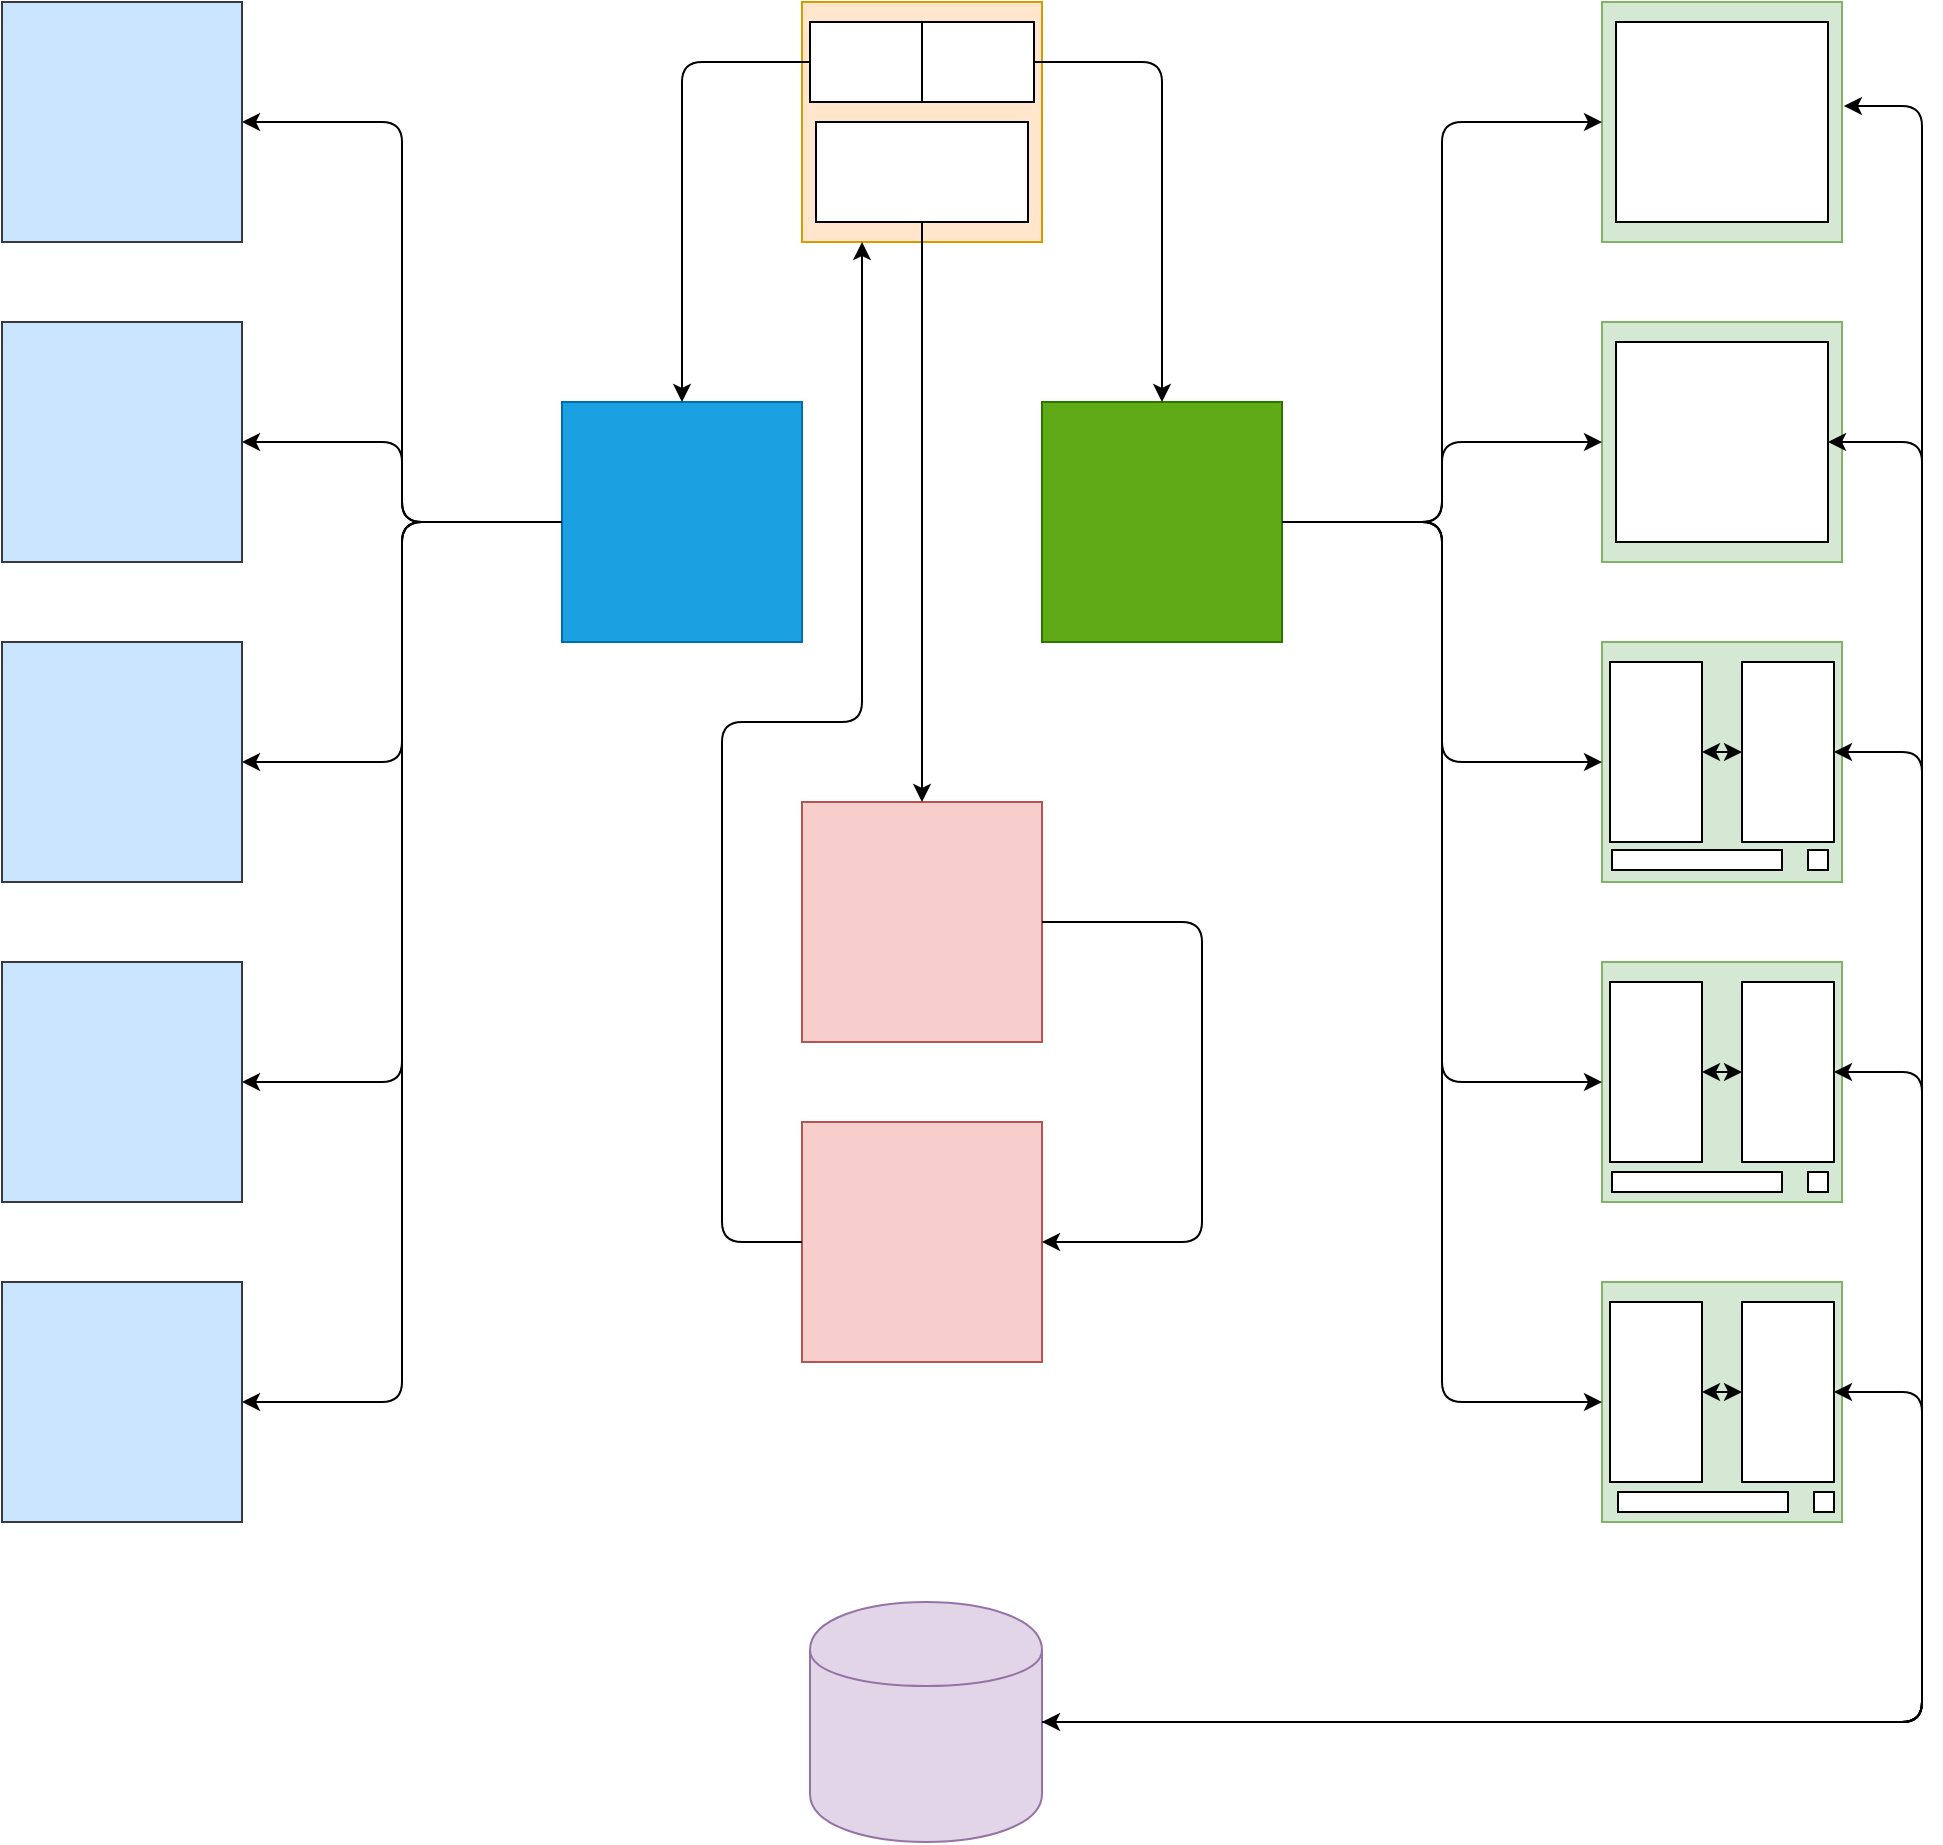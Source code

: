 <mxfile version="12.4.2" type="device" pages="1"><diagram id="hIEG8p2HpUEFmMEaEy77" name="Page-1"><mxGraphModel dx="1106" dy="860" grid="1" gridSize="10" guides="1" tooltips="1" connect="1" arrows="1" fold="1" page="1" pageScale="1" pageWidth="1169" pageHeight="827" math="0" shadow="0"><root><mxCell id="0"/><mxCell id="1" parent="0"/><mxCell id="vWhNm2yZGxQh_tIkPsTe-1" value="" style="rounded=0;whiteSpace=wrap;html=1;fillColor=#ffe6cc;strokeColor=#d79b00;" vertex="1" parent="1"><mxGeometry x="520" y="40" width="120" height="120" as="geometry"/></mxCell><mxCell id="vWhNm2yZGxQh_tIkPsTe-2" value="" style="rounded=0;whiteSpace=wrap;html=1;fillColor=#1ba1e2;strokeColor=#006EAF;fontColor=#ffffff;" vertex="1" parent="1"><mxGeometry x="400" y="240" width="120" height="120" as="geometry"/></mxCell><mxCell id="vWhNm2yZGxQh_tIkPsTe-3" value="" style="rounded=0;whiteSpace=wrap;html=1;fillColor=#60a917;strokeColor=#2D7600;fontColor=#ffffff;" vertex="1" parent="1"><mxGeometry x="640" y="240" width="120" height="120" as="geometry"/></mxCell><mxCell id="vWhNm2yZGxQh_tIkPsTe-4" value="" style="endArrow=classic;html=1;entryX=0.5;entryY=0;entryDx=0;entryDy=0;exitX=0;exitY=0.5;exitDx=0;exitDy=0;" edge="1" parent="1" source="vWhNm2yZGxQh_tIkPsTe-28" target="vWhNm2yZGxQh_tIkPsTe-2"><mxGeometry width="50" height="50" relative="1" as="geometry"><mxPoint x="360" y="430" as="sourcePoint"/><mxPoint x="410" y="380" as="targetPoint"/><Array as="points"><mxPoint x="460" y="70"/><mxPoint x="460" y="200"/></Array></mxGeometry></mxCell><mxCell id="vWhNm2yZGxQh_tIkPsTe-5" value="" style="endArrow=classic;html=1;entryX=0.5;entryY=0;entryDx=0;entryDy=0;exitX=1;exitY=0.5;exitDx=0;exitDy=0;" edge="1" parent="1" source="vWhNm2yZGxQh_tIkPsTe-30" target="vWhNm2yZGxQh_tIkPsTe-3"><mxGeometry width="50" height="50" relative="1" as="geometry"><mxPoint x="360" y="430" as="sourcePoint"/><mxPoint x="410" y="380" as="targetPoint"/><Array as="points"><mxPoint x="700" y="70"/><mxPoint x="700" y="200"/></Array></mxGeometry></mxCell><mxCell id="vWhNm2yZGxQh_tIkPsTe-8" value="" style="rounded=0;whiteSpace=wrap;html=1;fillColor=#d5e8d4;strokeColor=#82b366;" vertex="1" parent="1"><mxGeometry x="920" y="40" width="120" height="120" as="geometry"/></mxCell><mxCell id="vWhNm2yZGxQh_tIkPsTe-9" value="" style="rounded=0;whiteSpace=wrap;html=1;fillColor=#d5e8d4;strokeColor=#82b366;" vertex="1" parent="1"><mxGeometry x="920" y="200" width="120" height="120" as="geometry"/></mxCell><mxCell id="vWhNm2yZGxQh_tIkPsTe-10" value="" style="rounded=0;whiteSpace=wrap;html=1;fillColor=#d5e8d4;strokeColor=#82b366;" vertex="1" parent="1"><mxGeometry x="920" y="360" width="120" height="120" as="geometry"/></mxCell><mxCell id="vWhNm2yZGxQh_tIkPsTe-11" value="" style="rounded=0;whiteSpace=wrap;html=1;fillColor=#d5e8d4;strokeColor=#82b366;" vertex="1" parent="1"><mxGeometry x="920" y="520" width="120" height="120" as="geometry"/></mxCell><mxCell id="vWhNm2yZGxQh_tIkPsTe-12" value="" style="rounded=0;whiteSpace=wrap;html=1;fillColor=#d5e8d4;strokeColor=#82b366;" vertex="1" parent="1"><mxGeometry x="920" y="680" width="120" height="120" as="geometry"/></mxCell><mxCell id="vWhNm2yZGxQh_tIkPsTe-13" value="" style="endArrow=classic;html=1;entryX=1;entryY=0.5;entryDx=0;entryDy=0;exitX=0;exitY=0.5;exitDx=0;exitDy=0;" edge="1" parent="1" source="vWhNm2yZGxQh_tIkPsTe-2" target="vWhNm2yZGxQh_tIkPsTe-19"><mxGeometry width="50" height="50" relative="1" as="geometry"><mxPoint x="230" y="110" as="sourcePoint"/><mxPoint x="280" y="60" as="targetPoint"/><Array as="points"><mxPoint x="320" y="300"/><mxPoint x="320" y="100"/></Array></mxGeometry></mxCell><mxCell id="vWhNm2yZGxQh_tIkPsTe-14" value="" style="endArrow=classic;html=1;entryX=0;entryY=0.5;entryDx=0;entryDy=0;exitX=1;exitY=0.5;exitDx=0;exitDy=0;" edge="1" parent="1" source="vWhNm2yZGxQh_tIkPsTe-3" target="vWhNm2yZGxQh_tIkPsTe-8"><mxGeometry width="50" height="50" relative="1" as="geometry"><mxPoint x="770" y="110" as="sourcePoint"/><mxPoint x="820" y="60" as="targetPoint"/><Array as="points"><mxPoint x="840" y="300"/><mxPoint x="840" y="100"/></Array></mxGeometry></mxCell><mxCell id="vWhNm2yZGxQh_tIkPsTe-15" value="" style="endArrow=classic;html=1;entryX=0;entryY=0.5;entryDx=0;entryDy=0;exitX=1;exitY=0.5;exitDx=0;exitDy=0;" edge="1" parent="1" source="vWhNm2yZGxQh_tIkPsTe-3" target="vWhNm2yZGxQh_tIkPsTe-9"><mxGeometry width="50" height="50" relative="1" as="geometry"><mxPoint x="780" y="120" as="sourcePoint"/><mxPoint x="830" y="70" as="targetPoint"/><Array as="points"><mxPoint x="840" y="300"/><mxPoint x="840" y="260"/></Array></mxGeometry></mxCell><mxCell id="vWhNm2yZGxQh_tIkPsTe-16" value="" style="endArrow=classic;html=1;entryX=0;entryY=0.5;entryDx=0;entryDy=0;exitX=1;exitY=0.5;exitDx=0;exitDy=0;" edge="1" parent="1" source="vWhNm2yZGxQh_tIkPsTe-3" target="vWhNm2yZGxQh_tIkPsTe-10"><mxGeometry width="50" height="50" relative="1" as="geometry"><mxPoint x="790" y="130" as="sourcePoint"/><mxPoint x="840" y="80" as="targetPoint"/><Array as="points"><mxPoint x="840" y="300"/><mxPoint x="840" y="420"/></Array></mxGeometry></mxCell><mxCell id="vWhNm2yZGxQh_tIkPsTe-17" value="" style="endArrow=classic;html=1;entryX=0;entryY=0.5;entryDx=0;entryDy=0;exitX=1;exitY=0.5;exitDx=0;exitDy=0;" edge="1" parent="1" source="vWhNm2yZGxQh_tIkPsTe-3" target="vWhNm2yZGxQh_tIkPsTe-11"><mxGeometry width="50" height="50" relative="1" as="geometry"><mxPoint x="800" y="140" as="sourcePoint"/><mxPoint x="850" y="90" as="targetPoint"/><Array as="points"><mxPoint x="840" y="300"/><mxPoint x="840" y="580"/></Array></mxGeometry></mxCell><mxCell id="vWhNm2yZGxQh_tIkPsTe-18" value="" style="endArrow=classic;html=1;entryX=0;entryY=0.5;entryDx=0;entryDy=0;exitX=1;exitY=0.5;exitDx=0;exitDy=0;" edge="1" parent="1" source="vWhNm2yZGxQh_tIkPsTe-3" target="vWhNm2yZGxQh_tIkPsTe-12"><mxGeometry width="50" height="50" relative="1" as="geometry"><mxPoint x="810" y="150" as="sourcePoint"/><mxPoint x="860" y="100" as="targetPoint"/><Array as="points"><mxPoint x="840" y="300"/><mxPoint x="840" y="740"/></Array></mxGeometry></mxCell><mxCell id="vWhNm2yZGxQh_tIkPsTe-19" value="" style="rounded=0;whiteSpace=wrap;html=1;fillColor=#cce5ff;strokeColor=#36393d;" vertex="1" parent="1"><mxGeometry x="120" y="40" width="120" height="120" as="geometry"/></mxCell><mxCell id="vWhNm2yZGxQh_tIkPsTe-20" value="" style="rounded=0;whiteSpace=wrap;html=1;fillColor=#cce5ff;strokeColor=#36393d;" vertex="1" parent="1"><mxGeometry x="120" y="200" width="120" height="120" as="geometry"/></mxCell><mxCell id="vWhNm2yZGxQh_tIkPsTe-21" value="" style="rounded=0;whiteSpace=wrap;html=1;fillColor=#cce5ff;strokeColor=#36393d;" vertex="1" parent="1"><mxGeometry x="120" y="360" width="120" height="120" as="geometry"/></mxCell><mxCell id="vWhNm2yZGxQh_tIkPsTe-22" value="" style="rounded=0;whiteSpace=wrap;html=1;fillColor=#cce5ff;strokeColor=#36393d;" vertex="1" parent="1"><mxGeometry x="120" y="520" width="120" height="120" as="geometry"/></mxCell><mxCell id="vWhNm2yZGxQh_tIkPsTe-23" value="" style="rounded=0;whiteSpace=wrap;html=1;fillColor=#cce5ff;strokeColor=#36393d;" vertex="1" parent="1"><mxGeometry x="120" y="680" width="120" height="120" as="geometry"/></mxCell><mxCell id="vWhNm2yZGxQh_tIkPsTe-24" value="" style="endArrow=classic;html=1;entryX=1;entryY=0.5;entryDx=0;entryDy=0;" edge="1" parent="1" target="vWhNm2yZGxQh_tIkPsTe-20"><mxGeometry width="50" height="50" relative="1" as="geometry"><mxPoint x="360" y="300" as="sourcePoint"/><mxPoint x="280" y="70" as="targetPoint"/><Array as="points"><mxPoint x="320" y="300"/><mxPoint x="320" y="260"/></Array></mxGeometry></mxCell><mxCell id="vWhNm2yZGxQh_tIkPsTe-25" value="" style="endArrow=classic;html=1;entryX=1;entryY=0.5;entryDx=0;entryDy=0;exitX=0;exitY=0.5;exitDx=0;exitDy=0;" edge="1" parent="1" source="vWhNm2yZGxQh_tIkPsTe-2" target="vWhNm2yZGxQh_tIkPsTe-21"><mxGeometry width="50" height="50" relative="1" as="geometry"><mxPoint x="240" y="130" as="sourcePoint"/><mxPoint x="290" y="80" as="targetPoint"/><Array as="points"><mxPoint x="320" y="300"/><mxPoint x="320" y="420"/></Array></mxGeometry></mxCell><mxCell id="vWhNm2yZGxQh_tIkPsTe-26" value="" style="endArrow=classic;html=1;entryX=1;entryY=0.5;entryDx=0;entryDy=0;exitX=0;exitY=0.5;exitDx=0;exitDy=0;" edge="1" parent="1" source="vWhNm2yZGxQh_tIkPsTe-2" target="vWhNm2yZGxQh_tIkPsTe-22"><mxGeometry width="50" height="50" relative="1" as="geometry"><mxPoint x="250" y="140" as="sourcePoint"/><mxPoint x="300" y="90" as="targetPoint"/><Array as="points"><mxPoint x="320" y="300"/><mxPoint x="320" y="580"/></Array></mxGeometry></mxCell><mxCell id="vWhNm2yZGxQh_tIkPsTe-27" value="" style="endArrow=classic;html=1;entryX=1;entryY=0.5;entryDx=0;entryDy=0;exitX=0;exitY=0.5;exitDx=0;exitDy=0;" edge="1" parent="1" source="vWhNm2yZGxQh_tIkPsTe-2" target="vWhNm2yZGxQh_tIkPsTe-23"><mxGeometry width="50" height="50" relative="1" as="geometry"><mxPoint x="260" y="150" as="sourcePoint"/><mxPoint x="310" y="100" as="targetPoint"/><Array as="points"><mxPoint x="320" y="300"/><mxPoint x="320" y="740"/></Array></mxGeometry></mxCell><mxCell id="vWhNm2yZGxQh_tIkPsTe-28" value="" style="rounded=0;whiteSpace=wrap;html=1;" vertex="1" parent="1"><mxGeometry x="524" y="50" width="56" height="40" as="geometry"/></mxCell><mxCell id="vWhNm2yZGxQh_tIkPsTe-30" value="" style="rounded=0;whiteSpace=wrap;html=1;" vertex="1" parent="1"><mxGeometry x="580" y="50" width="56" height="40" as="geometry"/></mxCell><mxCell id="vWhNm2yZGxQh_tIkPsTe-31" value="" style="rounded=0;whiteSpace=wrap;html=1;" vertex="1" parent="1"><mxGeometry x="527" y="100" width="106" height="50" as="geometry"/></mxCell><mxCell id="vWhNm2yZGxQh_tIkPsTe-32" value="" style="rounded=0;whiteSpace=wrap;html=1;fillColor=#f8cecc;strokeColor=#b85450;" vertex="1" parent="1"><mxGeometry x="520" y="440" width="120" height="120" as="geometry"/></mxCell><mxCell id="vWhNm2yZGxQh_tIkPsTe-33" value="" style="endArrow=classic;html=1;entryX=0.5;entryY=0;entryDx=0;entryDy=0;exitX=0.5;exitY=1;exitDx=0;exitDy=0;" edge="1" parent="1" source="vWhNm2yZGxQh_tIkPsTe-31" target="vWhNm2yZGxQh_tIkPsTe-32"><mxGeometry width="50" height="50" relative="1" as="geometry"><mxPoint x="120" y="1030" as="sourcePoint"/><mxPoint x="170" y="980" as="targetPoint"/></mxGeometry></mxCell><mxCell id="vWhNm2yZGxQh_tIkPsTe-34" value="" style="rounded=0;whiteSpace=wrap;html=1;fillColor=#f8cecc;strokeColor=#b85450;" vertex="1" parent="1"><mxGeometry x="520" y="600" width="120" height="120" as="geometry"/></mxCell><mxCell id="vWhNm2yZGxQh_tIkPsTe-35" value="" style="endArrow=classic;html=1;entryX=0.25;entryY=1;entryDx=0;entryDy=0;exitX=0;exitY=0.5;exitDx=0;exitDy=0;" edge="1" parent="1" source="vWhNm2yZGxQh_tIkPsTe-34" target="vWhNm2yZGxQh_tIkPsTe-1"><mxGeometry width="50" height="50" relative="1" as="geometry"><mxPoint x="390" y="560" as="sourcePoint"/><mxPoint x="440" y="510" as="targetPoint"/><Array as="points"><mxPoint x="480" y="660"/><mxPoint x="480" y="400"/><mxPoint x="550" y="400"/></Array></mxGeometry></mxCell><mxCell id="vWhNm2yZGxQh_tIkPsTe-37" value="" style="endArrow=classic;html=1;entryX=1;entryY=0.5;entryDx=0;entryDy=0;exitX=1;exitY=0.5;exitDx=0;exitDy=0;" edge="1" parent="1" source="vWhNm2yZGxQh_tIkPsTe-32" target="vWhNm2yZGxQh_tIkPsTe-34"><mxGeometry width="50" height="50" relative="1" as="geometry"><mxPoint x="400" y="570" as="sourcePoint"/><mxPoint x="450" y="520" as="targetPoint"/><Array as="points"><mxPoint x="720" y="500"/><mxPoint x="720" y="660"/></Array></mxGeometry></mxCell><mxCell id="vWhNm2yZGxQh_tIkPsTe-38" value="" style="rounded=0;whiteSpace=wrap;html=1;" vertex="1" parent="1"><mxGeometry x="927" y="50" width="106" height="100" as="geometry"/></mxCell><mxCell id="vWhNm2yZGxQh_tIkPsTe-40" value="" style="rounded=0;whiteSpace=wrap;html=1;" vertex="1" parent="1"><mxGeometry x="927" y="210" width="106" height="100" as="geometry"/></mxCell><mxCell id="vWhNm2yZGxQh_tIkPsTe-42" value="" style="rounded=0;whiteSpace=wrap;html=1;" vertex="1" parent="1"><mxGeometry x="924" y="370" width="46" height="90" as="geometry"/></mxCell><mxCell id="vWhNm2yZGxQh_tIkPsTe-43" value="" style="rounded=0;whiteSpace=wrap;html=1;" vertex="1" parent="1"><mxGeometry x="990" y="370" width="46" height="90" as="geometry"/></mxCell><mxCell id="vWhNm2yZGxQh_tIkPsTe-44" value="" style="rounded=0;whiteSpace=wrap;html=1;" vertex="1" parent="1"><mxGeometry x="924" y="530" width="46" height="90" as="geometry"/></mxCell><mxCell id="vWhNm2yZGxQh_tIkPsTe-45" value="" style="rounded=0;whiteSpace=wrap;html=1;" vertex="1" parent="1"><mxGeometry x="990" y="530" width="46" height="90" as="geometry"/></mxCell><mxCell id="vWhNm2yZGxQh_tIkPsTe-46" value="" style="rounded=0;whiteSpace=wrap;html=1;" vertex="1" parent="1"><mxGeometry x="924" y="690" width="46" height="90" as="geometry"/></mxCell><mxCell id="vWhNm2yZGxQh_tIkPsTe-47" value="" style="rounded=0;whiteSpace=wrap;html=1;" vertex="1" parent="1"><mxGeometry x="990" y="690" width="46" height="90" as="geometry"/></mxCell><mxCell id="vWhNm2yZGxQh_tIkPsTe-48" value="" style="endArrow=classic;html=1;entryX=0;entryY=0.5;entryDx=0;entryDy=0;startArrow=classic;startFill=1;exitX=1;exitY=0.5;exitDx=0;exitDy=0;" edge="1" parent="1" source="vWhNm2yZGxQh_tIkPsTe-46" target="vWhNm2yZGxQh_tIkPsTe-47"><mxGeometry width="50" height="50" relative="1" as="geometry"><mxPoint x="970" y="740" as="sourcePoint"/><mxPoint x="280" y="820" as="targetPoint"/></mxGeometry></mxCell><mxCell id="vWhNm2yZGxQh_tIkPsTe-51" value="" style="endArrow=classic;startArrow=classic;html=1;entryX=0;entryY=0.5;entryDx=0;entryDy=0;exitX=1;exitY=0.5;exitDx=0;exitDy=0;" edge="1" parent="1" source="vWhNm2yZGxQh_tIkPsTe-44" target="vWhNm2yZGxQh_tIkPsTe-45"><mxGeometry width="50" height="50" relative="1" as="geometry"><mxPoint x="230" y="870" as="sourcePoint"/><mxPoint x="280" y="820" as="targetPoint"/></mxGeometry></mxCell><mxCell id="vWhNm2yZGxQh_tIkPsTe-52" value="" style="endArrow=classic;startArrow=classic;html=1;entryX=0;entryY=0.5;entryDx=0;entryDy=0;exitX=1;exitY=0.5;exitDx=0;exitDy=0;" edge="1" parent="1" source="vWhNm2yZGxQh_tIkPsTe-42" target="vWhNm2yZGxQh_tIkPsTe-43"><mxGeometry width="50" height="50" relative="1" as="geometry"><mxPoint x="230" y="870" as="sourcePoint"/><mxPoint x="280" y="820" as="targetPoint"/></mxGeometry></mxCell><mxCell id="vWhNm2yZGxQh_tIkPsTe-53" value="" style="shape=cylinder;whiteSpace=wrap;html=1;boundedLbl=1;backgroundOutline=1;fillColor=#e1d5e7;strokeColor=#9673a6;" vertex="1" parent="1"><mxGeometry x="524" y="840" width="116" height="120" as="geometry"/></mxCell><mxCell id="vWhNm2yZGxQh_tIkPsTe-54" value="" style="endArrow=classic;startArrow=classic;html=1;entryX=1;entryY=0.5;entryDx=0;entryDy=0;exitX=1;exitY=0.5;exitDx=0;exitDy=0;" edge="1" parent="1" source="vWhNm2yZGxQh_tIkPsTe-47" target="vWhNm2yZGxQh_tIkPsTe-53"><mxGeometry width="50" height="50" relative="1" as="geometry"><mxPoint x="230" y="1030" as="sourcePoint"/><mxPoint x="280" y="980" as="targetPoint"/><Array as="points"><mxPoint x="1080" y="735"/><mxPoint x="1080" y="900"/></Array></mxGeometry></mxCell><mxCell id="vWhNm2yZGxQh_tIkPsTe-56" value="" style="endArrow=classic;html=1;entryX=1;entryY=0.5;entryDx=0;entryDy=0;exitX=1;exitY=0.5;exitDx=0;exitDy=0;" edge="1" parent="1" source="vWhNm2yZGxQh_tIkPsTe-53" target="vWhNm2yZGxQh_tIkPsTe-45"><mxGeometry width="50" height="50" relative="1" as="geometry"><mxPoint x="230" y="1030" as="sourcePoint"/><mxPoint x="280" y="980" as="targetPoint"/><Array as="points"><mxPoint x="1080" y="900"/><mxPoint x="1080" y="575"/></Array></mxGeometry></mxCell><mxCell id="vWhNm2yZGxQh_tIkPsTe-57" value="" style="endArrow=classic;html=1;entryX=1;entryY=0.5;entryDx=0;entryDy=0;exitX=1;exitY=0.5;exitDx=0;exitDy=0;" edge="1" parent="1" source="vWhNm2yZGxQh_tIkPsTe-53" target="vWhNm2yZGxQh_tIkPsTe-43"><mxGeometry width="50" height="50" relative="1" as="geometry"><mxPoint x="230" y="1030" as="sourcePoint"/><mxPoint x="280" y="980" as="targetPoint"/><Array as="points"><mxPoint x="1080" y="900"/><mxPoint x="1080" y="415"/></Array></mxGeometry></mxCell><mxCell id="vWhNm2yZGxQh_tIkPsTe-58" value="" style="endArrow=classic;html=1;entryX=1;entryY=0.5;entryDx=0;entryDy=0;exitX=1;exitY=0.5;exitDx=0;exitDy=0;" edge="1" parent="1" source="vWhNm2yZGxQh_tIkPsTe-53" target="vWhNm2yZGxQh_tIkPsTe-40"><mxGeometry width="50" height="50" relative="1" as="geometry"><mxPoint x="230" y="1030" as="sourcePoint"/><mxPoint x="280" y="980" as="targetPoint"/><Array as="points"><mxPoint x="1080" y="900"/><mxPoint x="1080" y="260"/></Array></mxGeometry></mxCell><mxCell id="vWhNm2yZGxQh_tIkPsTe-59" value="" style="endArrow=classic;html=1;exitX=1;exitY=0.5;exitDx=0;exitDy=0;entryX=1.008;entryY=0.433;entryDx=0;entryDy=0;entryPerimeter=0;" edge="1" parent="1" source="vWhNm2yZGxQh_tIkPsTe-53" target="vWhNm2yZGxQh_tIkPsTe-8"><mxGeometry width="50" height="50" relative="1" as="geometry"><mxPoint x="230" y="1030" as="sourcePoint"/><mxPoint x="1110" y="240" as="targetPoint"/><Array as="points"><mxPoint x="1080" y="900"/><mxPoint x="1080" y="92"/></Array></mxGeometry></mxCell><mxCell id="vWhNm2yZGxQh_tIkPsTe-60" value="" style="rounded=0;whiteSpace=wrap;html=1;" vertex="1" parent="1"><mxGeometry x="925" y="464" width="85" height="10" as="geometry"/></mxCell><mxCell id="vWhNm2yZGxQh_tIkPsTe-61" value="" style="rounded=0;whiteSpace=wrap;html=1;" vertex="1" parent="1"><mxGeometry x="1023" y="464" width="10" height="10" as="geometry"/></mxCell><mxCell id="vWhNm2yZGxQh_tIkPsTe-63" value="" style="rounded=0;whiteSpace=wrap;html=1;" vertex="1" parent="1"><mxGeometry x="925" y="625" width="85" height="10" as="geometry"/></mxCell><mxCell id="vWhNm2yZGxQh_tIkPsTe-64" value="" style="rounded=0;whiteSpace=wrap;html=1;" vertex="1" parent="1"><mxGeometry x="1023" y="625" width="10" height="10" as="geometry"/></mxCell><mxCell id="vWhNm2yZGxQh_tIkPsTe-65" value="" style="rounded=0;whiteSpace=wrap;html=1;" vertex="1" parent="1"><mxGeometry x="928" y="785" width="85" height="10" as="geometry"/></mxCell><mxCell id="vWhNm2yZGxQh_tIkPsTe-66" value="" style="rounded=0;whiteSpace=wrap;html=1;" vertex="1" parent="1"><mxGeometry x="1026" y="785" width="10" height="10" as="geometry"/></mxCell></root></mxGraphModel></diagram></mxfile>